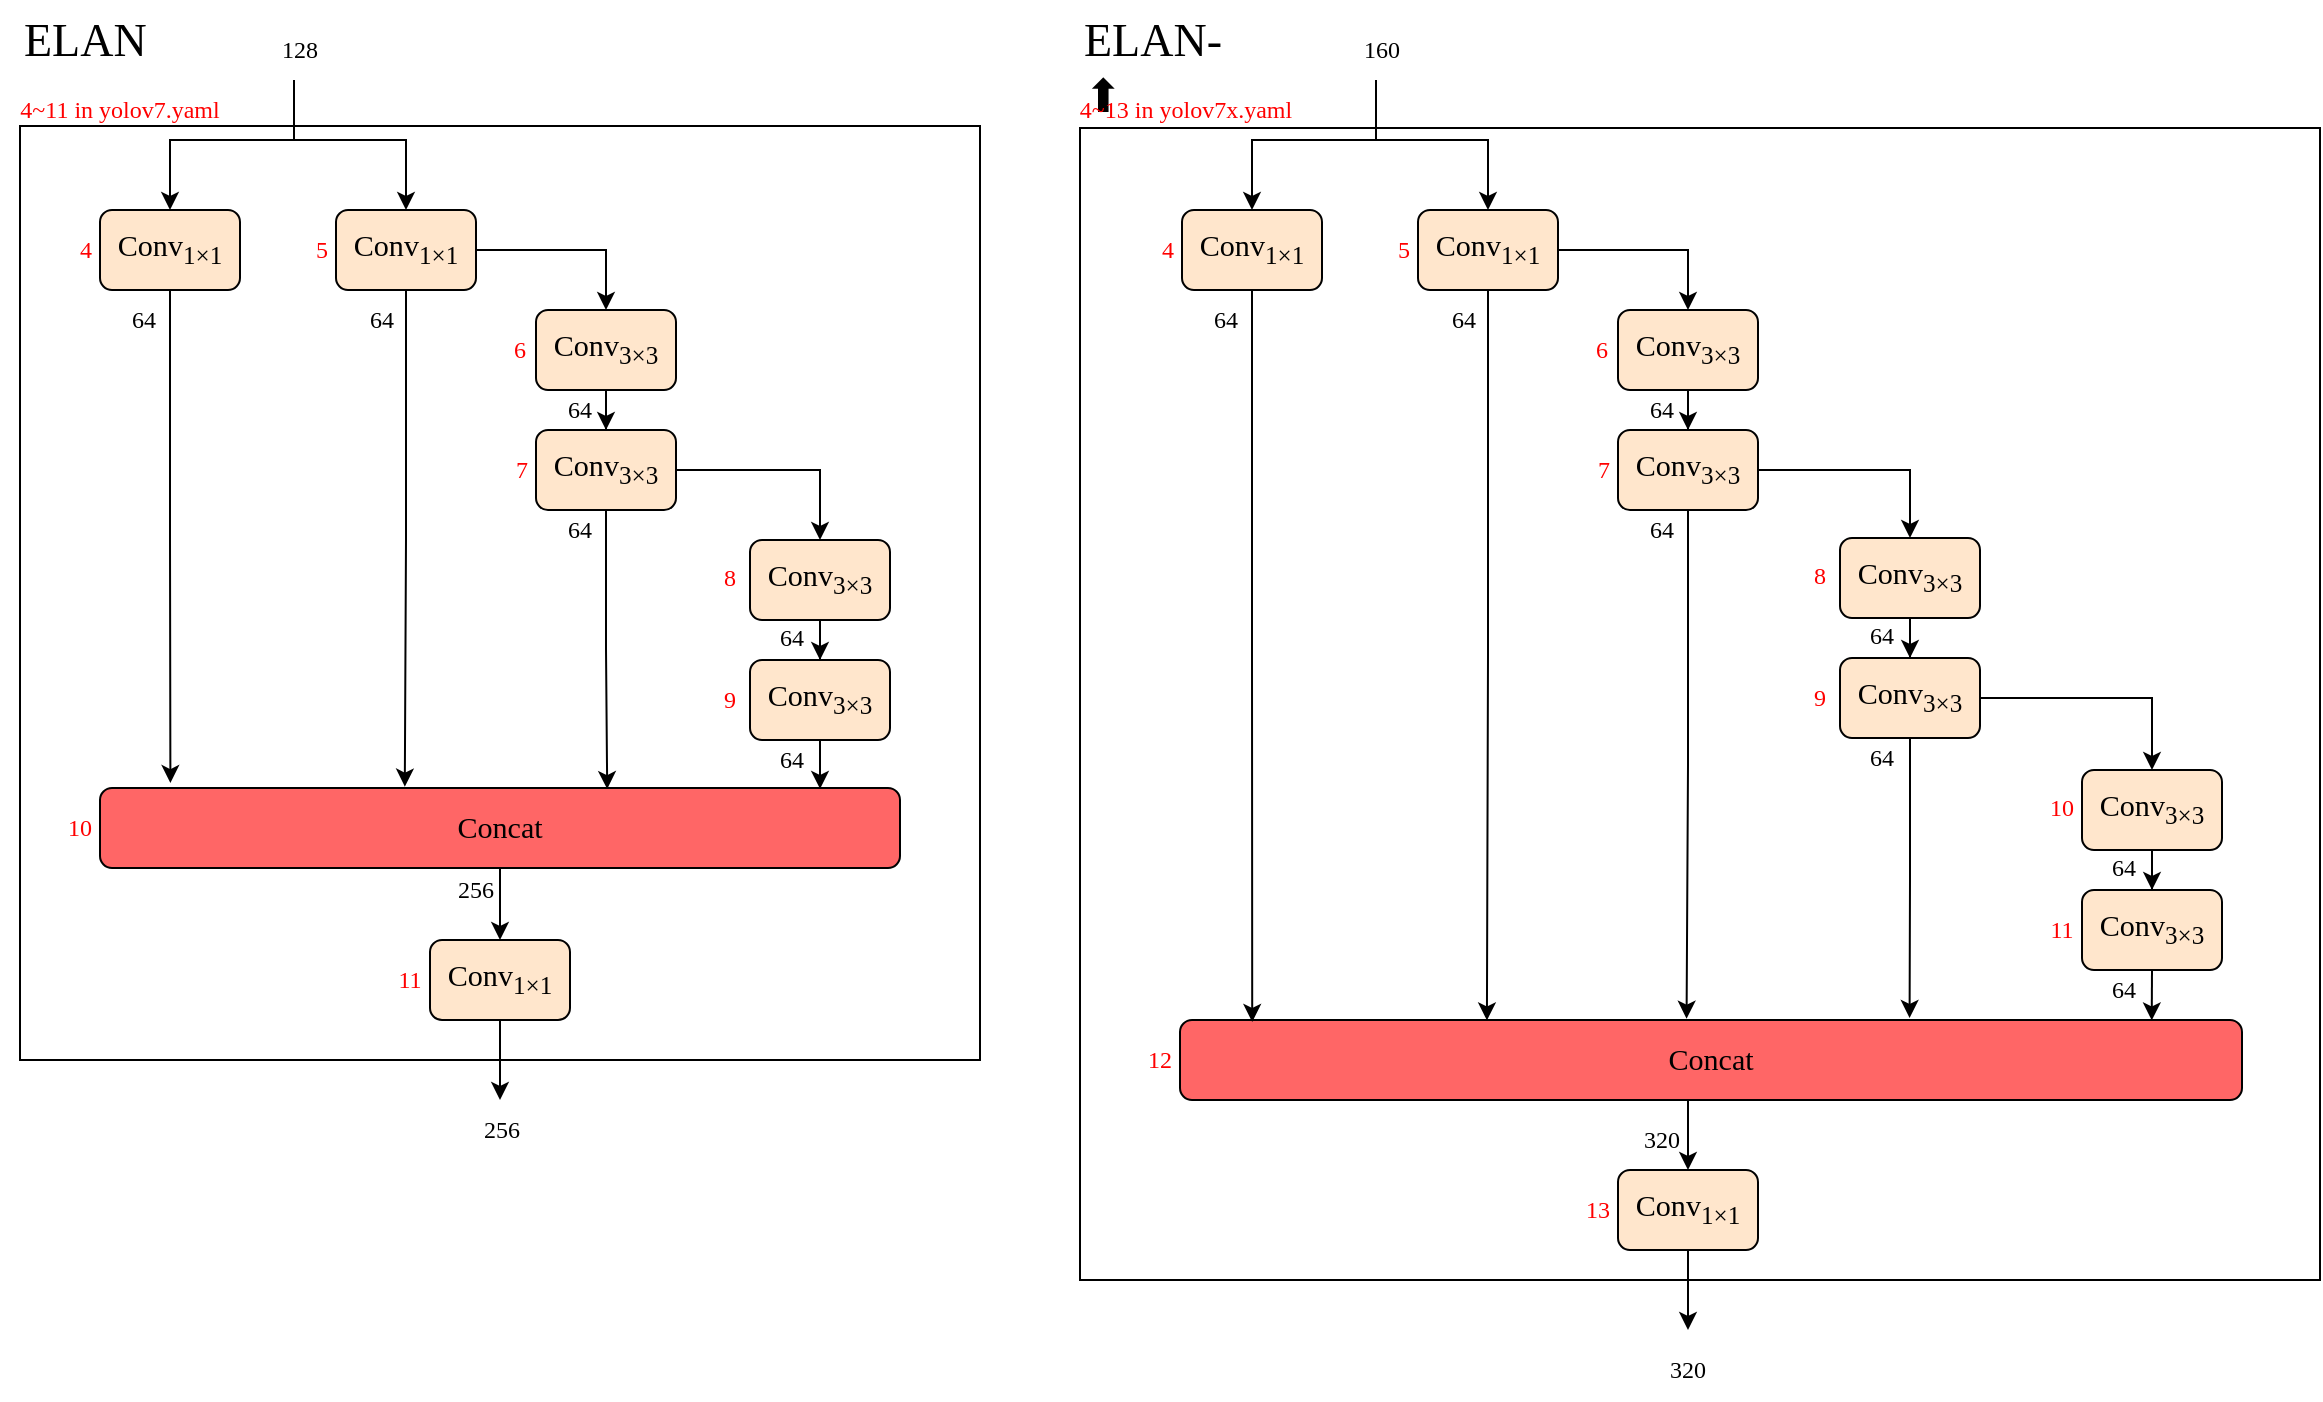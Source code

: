 <mxfile version="20.8.5" type="device"><diagram id="84CT3000xcKr2_I4wRWk" name="第 1 页"><mxGraphModel dx="1434" dy="-1592" grid="1" gridSize="10" guides="1" tooltips="1" connect="1" arrows="1" fold="1" page="1" pageScale="1" pageWidth="827" pageHeight="1169" math="0" shadow="0"><root><mxCell id="0"/><mxCell id="1" parent="0"/><mxCell id="ezVKnBQ7ZoQGs7d8VxDF-40" value="" style="rounded=0;whiteSpace=wrap;html=1;fontFamily=Times New Roman;" parent="1" vertex="1"><mxGeometry x="40" y="2483" width="480" height="467" as="geometry"/></mxCell><mxCell id="ezVKnBQ7ZoQGs7d8VxDF-2" value="" style="edgeStyle=orthogonalEdgeStyle;rounded=0;orthogonalLoop=1;jettySize=auto;html=1;exitX=0.5;exitY=1;exitDx=0;exitDy=0;fontFamily=Times New Roman;" parent="1" target="ezVKnBQ7ZoQGs7d8VxDF-4" edge="1"><mxGeometry relative="1" as="geometry"><mxPoint x="177" y="2460" as="sourcePoint"/><Array as="points"><mxPoint x="177" y="2490"/><mxPoint x="233" y="2490"/></Array></mxGeometry></mxCell><mxCell id="ezVKnBQ7ZoQGs7d8VxDF-3" value="&lt;div style=&quot;font-size: 11.3pt;&quot;&gt;&lt;span style=&quot;background-color: rgb(255, 230, 204);&quot;&gt;Conv&lt;sub&gt;1&lt;/sub&gt;&lt;/span&gt;&lt;sub&gt;×1&lt;/sub&gt;&lt;/div&gt;" style="rounded=1;whiteSpace=wrap;html=1;labelBackgroundColor=none;fontSize=23;fillColor=#FFE6CC;strokeColor=#000000;fontFamily=Times New Roman;" parent="1" vertex="1"><mxGeometry x="80" y="2525" width="70" height="40" as="geometry"/></mxCell><mxCell id="ezVKnBQ7ZoQGs7d8VxDF-4" value="&lt;div style=&quot;font-size: 11.3pt;&quot;&gt;&lt;span style=&quot;background-color: rgb(255, 230, 204);&quot;&gt;Conv&lt;/span&gt;&lt;sub style=&quot;border-color: var(--border-color);&quot;&gt;1&lt;/sub&gt;&lt;sub style=&quot;background-color: initial; border-color: var(--border-color);&quot;&gt;×1&lt;/sub&gt;&lt;/div&gt;" style="rounded=1;whiteSpace=wrap;html=1;labelBackgroundColor=none;fontSize=23;fillColor=#FFE6CC;strokeColor=#000000;fontFamily=Times New Roman;" parent="1" vertex="1"><mxGeometry x="198" y="2525" width="70" height="40" as="geometry"/></mxCell><mxCell id="ezVKnBQ7ZoQGs7d8VxDF-5" value="&lt;div style=&quot;font-size: 11.3pt;&quot;&gt;&lt;span style=&quot;background-color: rgb(255, 230, 204);&quot;&gt;Conv&lt;/span&gt;&lt;sub&gt;3×3&lt;/sub&gt;&lt;/div&gt;" style="rounded=1;whiteSpace=wrap;html=1;labelBackgroundColor=none;fontSize=23;fillColor=#FFE6CC;strokeColor=#000000;fontFamily=Times New Roman;" parent="1" vertex="1"><mxGeometry x="298" y="2575" width="70" height="40" as="geometry"/></mxCell><mxCell id="ezVKnBQ7ZoQGs7d8VxDF-6" value="" style="edgeStyle=orthogonalEdgeStyle;rounded=0;orthogonalLoop=1;jettySize=auto;html=1;fontFamily=Times New Roman;" parent="1" source="ezVKnBQ7ZoQGs7d8VxDF-4" target="ezVKnBQ7ZoQGs7d8VxDF-5" edge="1"><mxGeometry relative="1" as="geometry"/></mxCell><mxCell id="ezVKnBQ7ZoQGs7d8VxDF-7" style="edgeStyle=orthogonalEdgeStyle;rounded=0;orthogonalLoop=1;jettySize=auto;html=1;exitX=0.5;exitY=1;exitDx=0;exitDy=0;entryX=0.634;entryY=0.014;entryDx=0;entryDy=0;entryPerimeter=0;fontFamily=Times New Roman;" parent="1" source="ezVKnBQ7ZoQGs7d8VxDF-8" target="ezVKnBQ7ZoQGs7d8VxDF-24" edge="1"><mxGeometry relative="1" as="geometry"/></mxCell><mxCell id="ezVKnBQ7ZoQGs7d8VxDF-8" value="&lt;div style=&quot;font-size: 11.3pt;&quot;&gt;&lt;span style=&quot;background-color: rgb(255, 230, 204);&quot;&gt;Conv&lt;/span&gt;&lt;sub&gt;3×3&lt;/sub&gt;&lt;/div&gt;" style="rounded=1;whiteSpace=wrap;html=1;labelBackgroundColor=none;fontSize=23;fillColor=#FFE6CC;strokeColor=#000000;fontFamily=Times New Roman;" parent="1" vertex="1"><mxGeometry x="298" y="2635" width="70" height="40" as="geometry"/></mxCell><mxCell id="ezVKnBQ7ZoQGs7d8VxDF-9" value="" style="edgeStyle=orthogonalEdgeStyle;rounded=0;orthogonalLoop=1;jettySize=auto;html=1;fontFamily=Times New Roman;" parent="1" source="ezVKnBQ7ZoQGs7d8VxDF-5" target="ezVKnBQ7ZoQGs7d8VxDF-8" edge="1"><mxGeometry relative="1" as="geometry"/></mxCell><mxCell id="ezVKnBQ7ZoQGs7d8VxDF-10" value="&lt;div style=&quot;font-size: 11.3pt;&quot;&gt;&lt;span style=&quot;background-color: rgb(255, 230, 204);&quot;&gt;Conv&lt;/span&gt;&lt;sub&gt;3×3&lt;/sub&gt;&lt;/div&gt;" style="rounded=1;whiteSpace=wrap;html=1;labelBackgroundColor=none;fontSize=23;fillColor=#FFE6CC;strokeColor=#000000;fontFamily=Times New Roman;" parent="1" vertex="1"><mxGeometry x="405" y="2690" width="70" height="40" as="geometry"/></mxCell><mxCell id="ezVKnBQ7ZoQGs7d8VxDF-11" value="" style="edgeStyle=orthogonalEdgeStyle;rounded=0;orthogonalLoop=1;jettySize=auto;html=1;exitX=1;exitY=0.5;exitDx=0;exitDy=0;fontFamily=Times New Roman;" parent="1" source="ezVKnBQ7ZoQGs7d8VxDF-8" target="ezVKnBQ7ZoQGs7d8VxDF-10" edge="1"><mxGeometry relative="1" as="geometry"><mxPoint x="268" y="2726" as="sourcePoint"/></mxGeometry></mxCell><mxCell id="ezVKnBQ7ZoQGs7d8VxDF-13" value="" style="edgeStyle=orthogonalEdgeStyle;rounded=0;orthogonalLoop=1;jettySize=auto;html=1;exitX=0.5;exitY=1;exitDx=0;exitDy=0;fontFamily=Times New Roman;" parent="1" target="ezVKnBQ7ZoQGs7d8VxDF-3" edge="1"><mxGeometry relative="1" as="geometry"><mxPoint x="177" y="2460" as="sourcePoint"/><Array as="points"><mxPoint x="177" y="2490"/><mxPoint x="115" y="2490"/></Array></mxGeometry></mxCell><mxCell id="ezVKnBQ7ZoQGs7d8VxDF-14" value="&lt;font color=&quot;#ff0000&quot;&gt;6&lt;/font&gt;" style="text;html=1;strokeColor=none;fillColor=none;align=center;verticalAlign=middle;whiteSpace=wrap;rounded=0;fontFamily=Times New Roman;" parent="1" vertex="1"><mxGeometry x="280" y="2580" width="20" height="30" as="geometry"/></mxCell><mxCell id="ezVKnBQ7ZoQGs7d8VxDF-15" value="&lt;font color=&quot;#ff0000&quot;&gt;7&lt;/font&gt;" style="text;html=1;strokeColor=none;fillColor=none;align=center;verticalAlign=middle;whiteSpace=wrap;rounded=0;fontFamily=Times New Roman;" parent="1" vertex="1"><mxGeometry x="281" y="2640" width="20" height="30" as="geometry"/></mxCell><mxCell id="ezVKnBQ7ZoQGs7d8VxDF-16" value="&lt;font color=&quot;#ff0000&quot;&gt;8&lt;/font&gt;" style="text;html=1;strokeColor=none;fillColor=none;align=center;verticalAlign=middle;whiteSpace=wrap;rounded=0;fontFamily=Times New Roman;" parent="1" vertex="1"><mxGeometry x="385" y="2694" width="20" height="30" as="geometry"/></mxCell><mxCell id="ezVKnBQ7ZoQGs7d8VxDF-17" value="&lt;font color=&quot;#ff0000&quot;&gt;5&lt;/font&gt;" style="text;html=1;strokeColor=none;fillColor=none;align=center;verticalAlign=middle;whiteSpace=wrap;rounded=0;fontFamily=Times New Roman;" parent="1" vertex="1"><mxGeometry x="181" y="2530" width="20" height="30" as="geometry"/></mxCell><mxCell id="ezVKnBQ7ZoQGs7d8VxDF-18" value="&lt;font color=&quot;#ff0000&quot;&gt;4&lt;/font&gt;" style="text;html=1;strokeColor=none;fillColor=none;align=center;verticalAlign=middle;whiteSpace=wrap;rounded=0;fontFamily=Times New Roman;" parent="1" vertex="1"><mxGeometry x="63" y="2530" width="20" height="30" as="geometry"/></mxCell><mxCell id="ezVKnBQ7ZoQGs7d8VxDF-19" style="edgeStyle=orthogonalEdgeStyle;rounded=0;orthogonalLoop=1;jettySize=auto;html=1;exitX=0.5;exitY=1;exitDx=0;exitDy=0;entryX=0.915;entryY=0.011;entryDx=0;entryDy=0;entryPerimeter=0;fontFamily=Times New Roman;" parent="1" edge="1"><mxGeometry relative="1" as="geometry"><mxPoint x="434" y="2790" as="sourcePoint"/><mxPoint x="440" y="2814.44" as="targetPoint"/></mxGeometry></mxCell><mxCell id="ezVKnBQ7ZoQGs7d8VxDF-20" value="&lt;div style=&quot;font-size: 11.3pt;&quot;&gt;&lt;span style=&quot;background-color: rgb(255, 230, 204);&quot;&gt;Conv&lt;/span&gt;&lt;sub&gt;3×3&lt;/sub&gt;&lt;/div&gt;" style="rounded=1;whiteSpace=wrap;html=1;labelBackgroundColor=none;fontSize=23;fillColor=#FFE6CC;strokeColor=#000000;fontFamily=Times New Roman;" parent="1" vertex="1"><mxGeometry x="405" y="2750" width="70" height="40" as="geometry"/></mxCell><mxCell id="ezVKnBQ7ZoQGs7d8VxDF-21" value="" style="edgeStyle=orthogonalEdgeStyle;rounded=0;orthogonalLoop=1;jettySize=auto;html=1;fontFamily=Times New Roman;" parent="1" source="ezVKnBQ7ZoQGs7d8VxDF-10" target="ezVKnBQ7ZoQGs7d8VxDF-20" edge="1"><mxGeometry relative="1" as="geometry"/></mxCell><mxCell id="ezVKnBQ7ZoQGs7d8VxDF-22" value="&lt;font color=&quot;#ff0000&quot;&gt;9&lt;/font&gt;" style="text;html=1;strokeColor=none;fillColor=none;align=center;verticalAlign=middle;whiteSpace=wrap;rounded=0;fontFamily=Times New Roman;" parent="1" vertex="1"><mxGeometry x="385" y="2755" width="20" height="30" as="geometry"/></mxCell><mxCell id="ezVKnBQ7ZoQGs7d8VxDF-23" style="edgeStyle=orthogonalEdgeStyle;rounded=0;orthogonalLoop=1;jettySize=auto;html=1;exitX=0.5;exitY=1;exitDx=0;exitDy=0;entryX=0.5;entryY=0;entryDx=0;entryDy=0;fontFamily=Times New Roman;" parent="1" source="ezVKnBQ7ZoQGs7d8VxDF-24" target="ezVKnBQ7ZoQGs7d8VxDF-29" edge="1"><mxGeometry relative="1" as="geometry"/></mxCell><mxCell id="ezVKnBQ7ZoQGs7d8VxDF-24" value="&lt;div style=&quot;font-size: 11.3pt;&quot;&gt;&lt;span style=&quot;background-color: rgb(255, 102, 102);&quot;&gt;Concat&lt;/span&gt;&lt;/div&gt;" style="rounded=1;whiteSpace=wrap;html=1;labelBackgroundColor=none;fontSize=23;fillColor=#FF6666;fontFamily=Times New Roman;" parent="1" vertex="1"><mxGeometry x="80" y="2814" width="400" height="40" as="geometry"/></mxCell><mxCell id="ezVKnBQ7ZoQGs7d8VxDF-25" style="edgeStyle=orthogonalEdgeStyle;rounded=0;orthogonalLoop=1;jettySize=auto;html=1;exitX=0.5;exitY=1;exitDx=0;exitDy=0;entryX=0.088;entryY=-0.062;entryDx=0;entryDy=0;entryPerimeter=0;fontFamily=Times New Roman;" parent="1" source="ezVKnBQ7ZoQGs7d8VxDF-3" target="ezVKnBQ7ZoQGs7d8VxDF-24" edge="1"><mxGeometry relative="1" as="geometry"><mxPoint x="115" y="2780" as="targetPoint"/></mxGeometry></mxCell><mxCell id="ezVKnBQ7ZoQGs7d8VxDF-26" style="edgeStyle=orthogonalEdgeStyle;rounded=0;orthogonalLoop=1;jettySize=auto;html=1;exitX=0.5;exitY=1;exitDx=0;exitDy=0;entryX=0.381;entryY=-0.017;entryDx=0;entryDy=0;entryPerimeter=0;fontFamily=Times New Roman;" parent="1" source="ezVKnBQ7ZoQGs7d8VxDF-4" target="ezVKnBQ7ZoQGs7d8VxDF-24" edge="1"><mxGeometry relative="1" as="geometry"><mxPoint x="233" y="2780" as="targetPoint"/></mxGeometry></mxCell><mxCell id="ezVKnBQ7ZoQGs7d8VxDF-27" value="&lt;font color=&quot;#ff0000&quot;&gt;10&lt;/font&gt;" style="text;html=1;strokeColor=none;fillColor=none;align=center;verticalAlign=middle;whiteSpace=wrap;rounded=0;fontFamily=Times New Roman;" parent="1" vertex="1"><mxGeometry x="60" y="2819" width="20" height="30" as="geometry"/></mxCell><mxCell id="ezVKnBQ7ZoQGs7d8VxDF-28" style="edgeStyle=orthogonalEdgeStyle;rounded=0;orthogonalLoop=1;jettySize=auto;html=1;exitX=0.5;exitY=1;exitDx=0;exitDy=0;fontFamily=Times New Roman;" parent="1" source="ezVKnBQ7ZoQGs7d8VxDF-29" edge="1"><mxGeometry relative="1" as="geometry"><mxPoint x="280" y="2970" as="targetPoint"/></mxGeometry></mxCell><mxCell id="ezVKnBQ7ZoQGs7d8VxDF-29" value="&lt;div style=&quot;font-size: 11.3pt;&quot;&gt;&lt;span style=&quot;background-color: rgb(255, 230, 204);&quot;&gt;Conv&lt;/span&gt;&lt;sub style=&quot;background-color: initial; border-color: var(--border-color);&quot;&gt;1&lt;/sub&gt;&lt;sub style=&quot;background-color: initial; border-color: var(--border-color);&quot;&gt;×1&lt;/sub&gt;&lt;/div&gt;" style="rounded=1;whiteSpace=wrap;html=1;labelBackgroundColor=none;fontSize=23;fillColor=#FFE6CC;strokeColor=#000000;fontFamily=Times New Roman;" parent="1" vertex="1"><mxGeometry x="245" y="2890" width="70" height="40" as="geometry"/></mxCell><mxCell id="ezVKnBQ7ZoQGs7d8VxDF-30" value="&lt;font color=&quot;#ff0000&quot;&gt;11&lt;/font&gt;" style="text;html=1;strokeColor=none;fillColor=none;align=center;verticalAlign=middle;whiteSpace=wrap;rounded=0;fontFamily=Times New Roman;" parent="1" vertex="1"><mxGeometry x="225" y="2895" width="20" height="30" as="geometry"/></mxCell><mxCell id="ezVKnBQ7ZoQGs7d8VxDF-31" value="128" style="text;html=1;strokeColor=none;fillColor=none;align=center;verticalAlign=middle;whiteSpace=wrap;rounded=0;fontFamily=Times New Roman;" parent="1" vertex="1"><mxGeometry x="150" y="2430" width="60" height="30" as="geometry"/></mxCell><mxCell id="ezVKnBQ7ZoQGs7d8VxDF-32" value="64" style="text;html=1;strokeColor=none;fillColor=none;align=center;verticalAlign=middle;whiteSpace=wrap;rounded=0;fontFamily=Times New Roman;" parent="1" vertex="1"><mxGeometry x="72" y="2565" width="60" height="30" as="geometry"/></mxCell><mxCell id="ezVKnBQ7ZoQGs7d8VxDF-33" value="64" style="text;html=1;strokeColor=none;fillColor=none;align=center;verticalAlign=middle;whiteSpace=wrap;rounded=0;fontFamily=Times New Roman;" parent="1" vertex="1"><mxGeometry x="191" y="2565" width="60" height="30" as="geometry"/></mxCell><mxCell id="ezVKnBQ7ZoQGs7d8VxDF-34" value="64" style="text;html=1;strokeColor=none;fillColor=none;align=center;verticalAlign=middle;whiteSpace=wrap;rounded=0;fontFamily=Times New Roman;" parent="1" vertex="1"><mxGeometry x="290" y="2610" width="60" height="30" as="geometry"/></mxCell><mxCell id="ezVKnBQ7ZoQGs7d8VxDF-35" value="64" style="text;html=1;strokeColor=none;fillColor=none;align=center;verticalAlign=middle;whiteSpace=wrap;rounded=0;fontFamily=Times New Roman;" parent="1" vertex="1"><mxGeometry x="290" y="2670" width="60" height="30" as="geometry"/></mxCell><mxCell id="ezVKnBQ7ZoQGs7d8VxDF-36" value="64" style="text;html=1;strokeColor=none;fillColor=none;align=center;verticalAlign=middle;whiteSpace=wrap;rounded=0;fontFamily=Times New Roman;" parent="1" vertex="1"><mxGeometry x="396" y="2724" width="60" height="30" as="geometry"/></mxCell><mxCell id="ezVKnBQ7ZoQGs7d8VxDF-37" value="64" style="text;html=1;strokeColor=none;fillColor=none;align=center;verticalAlign=middle;whiteSpace=wrap;rounded=0;fontFamily=Times New Roman;" parent="1" vertex="1"><mxGeometry x="396" y="2785" width="60" height="30" as="geometry"/></mxCell><mxCell id="ezVKnBQ7ZoQGs7d8VxDF-38" value="256" style="text;html=1;strokeColor=none;fillColor=none;align=center;verticalAlign=middle;whiteSpace=wrap;rounded=0;fontFamily=Times New Roman;" parent="1" vertex="1"><mxGeometry x="238" y="2850" width="60" height="30" as="geometry"/></mxCell><mxCell id="ezVKnBQ7ZoQGs7d8VxDF-39" value="256" style="text;html=1;strokeColor=none;fillColor=none;align=center;verticalAlign=middle;whiteSpace=wrap;rounded=0;fontFamily=Times New Roman;" parent="1" vertex="1"><mxGeometry x="251" y="2970" width="60" height="30" as="geometry"/></mxCell><mxCell id="ezVKnBQ7ZoQGs7d8VxDF-42" value="&lt;span style=&quot;color: rgb(0, 0, 0); font-size: 23px; font-style: normal; font-variant-ligatures: normal; font-variant-caps: normal; font-weight: 400; letter-spacing: normal; orphans: 2; text-align: center; text-indent: 0px; text-transform: none; widows: 2; word-spacing: 0px; -webkit-text-stroke-width: 0px; text-decoration-thickness: initial; text-decoration-style: initial; text-decoration-color: initial; float: none; display: inline !important;&quot;&gt;ELAN&lt;/span&gt;" style="text;whiteSpace=wrap;html=1;fontFamily=Times New Roman;" parent="1" vertex="1"><mxGeometry x="40" y="2420" width="90" height="50" as="geometry"/></mxCell><mxCell id="FoFJQDh98Hr-Y1yLR44T-1" value="" style="rounded=0;whiteSpace=wrap;html=1;fontFamily=Times New Roman;" parent="1" vertex="1"><mxGeometry x="570" y="2484" width="620" height="576" as="geometry"/></mxCell><mxCell id="FoFJQDh98Hr-Y1yLR44T-3" value="" style="edgeStyle=orthogonalEdgeStyle;rounded=0;orthogonalLoop=1;jettySize=auto;html=1;exitX=0.5;exitY=1;exitDx=0;exitDy=0;fontFamily=Times New Roman;" parent="1" target="FoFJQDh98Hr-Y1yLR44T-5" edge="1"><mxGeometry relative="1" as="geometry"><mxPoint x="718" y="2460" as="sourcePoint"/><Array as="points"><mxPoint x="718" y="2490"/><mxPoint x="774" y="2490"/></Array></mxGeometry></mxCell><mxCell id="FoFJQDh98Hr-Y1yLR44T-4" value="&lt;div style=&quot;font-size: 11.3pt;&quot;&gt;&lt;span style=&quot;background-color: rgb(255, 230, 204);&quot;&gt;Conv&lt;sub&gt;1&lt;/sub&gt;&lt;/span&gt;&lt;sub&gt;×1&lt;/sub&gt;&lt;/div&gt;" style="rounded=1;whiteSpace=wrap;html=1;labelBackgroundColor=none;fontSize=23;fillColor=#FFE6CC;strokeColor=#000000;fontFamily=Times New Roman;" parent="1" vertex="1"><mxGeometry x="621" y="2525" width="70" height="40" as="geometry"/></mxCell><mxCell id="FoFJQDh98Hr-Y1yLR44T-5" value="&lt;div style=&quot;font-size: 11.3pt;&quot;&gt;&lt;span style=&quot;background-color: rgb(255, 230, 204);&quot;&gt;Conv&lt;/span&gt;&lt;sub style=&quot;border-color: var(--border-color);&quot;&gt;1&lt;/sub&gt;&lt;sub style=&quot;background-color: initial; border-color: var(--border-color);&quot;&gt;×1&lt;/sub&gt;&lt;/div&gt;" style="rounded=1;whiteSpace=wrap;html=1;labelBackgroundColor=none;fontSize=23;fillColor=#FFE6CC;strokeColor=#000000;fontFamily=Times New Roman;" parent="1" vertex="1"><mxGeometry x="739" y="2525" width="70" height="40" as="geometry"/></mxCell><mxCell id="FoFJQDh98Hr-Y1yLR44T-6" value="&lt;div style=&quot;font-size: 11.3pt;&quot;&gt;&lt;span style=&quot;background-color: rgb(255, 230, 204);&quot;&gt;Conv&lt;/span&gt;&lt;sub&gt;3×3&lt;/sub&gt;&lt;/div&gt;" style="rounded=1;whiteSpace=wrap;html=1;labelBackgroundColor=none;fontSize=23;fillColor=#FFE6CC;strokeColor=#000000;fontFamily=Times New Roman;" parent="1" vertex="1"><mxGeometry x="839" y="2575" width="70" height="40" as="geometry"/></mxCell><mxCell id="FoFJQDh98Hr-Y1yLR44T-7" value="" style="edgeStyle=orthogonalEdgeStyle;rounded=0;orthogonalLoop=1;jettySize=auto;html=1;fontFamily=Times New Roman;" parent="1" source="FoFJQDh98Hr-Y1yLR44T-5" target="FoFJQDh98Hr-Y1yLR44T-6" edge="1"><mxGeometry relative="1" as="geometry"/></mxCell><mxCell id="FoFJQDh98Hr-Y1yLR44T-8" style="edgeStyle=orthogonalEdgeStyle;rounded=0;orthogonalLoop=1;jettySize=auto;html=1;exitX=0.5;exitY=1;exitDx=0;exitDy=0;entryX=0.477;entryY=-0.016;entryDx=0;entryDy=0;entryPerimeter=0;fontFamily=Times New Roman;" parent="1" source="FoFJQDh98Hr-Y1yLR44T-9" target="FoFJQDh98Hr-Y1yLR44T-26" edge="1"><mxGeometry relative="1" as="geometry"/></mxCell><mxCell id="FoFJQDh98Hr-Y1yLR44T-9" value="&lt;div style=&quot;font-size: 11.3pt;&quot;&gt;&lt;span style=&quot;background-color: rgb(255, 230, 204);&quot;&gt;Conv&lt;/span&gt;&lt;sub&gt;3×3&lt;/sub&gt;&lt;/div&gt;" style="rounded=1;whiteSpace=wrap;html=1;labelBackgroundColor=none;fontSize=23;fillColor=#FFE6CC;strokeColor=#000000;fontFamily=Times New Roman;" parent="1" vertex="1"><mxGeometry x="839" y="2635" width="70" height="40" as="geometry"/></mxCell><mxCell id="FoFJQDh98Hr-Y1yLR44T-10" value="" style="edgeStyle=orthogonalEdgeStyle;rounded=0;orthogonalLoop=1;jettySize=auto;html=1;fontFamily=Times New Roman;" parent="1" source="FoFJQDh98Hr-Y1yLR44T-6" target="FoFJQDh98Hr-Y1yLR44T-9" edge="1"><mxGeometry relative="1" as="geometry"/></mxCell><mxCell id="FoFJQDh98Hr-Y1yLR44T-11" value="&lt;div style=&quot;font-size: 11.3pt;&quot;&gt;&lt;span style=&quot;background-color: rgb(255, 230, 204);&quot;&gt;Conv&lt;/span&gt;&lt;sub&gt;3×3&lt;/sub&gt;&lt;/div&gt;" style="rounded=1;whiteSpace=wrap;html=1;labelBackgroundColor=none;fontSize=23;fillColor=#FFE6CC;strokeColor=#000000;fontFamily=Times New Roman;" parent="1" vertex="1"><mxGeometry x="950" y="2689" width="70" height="40" as="geometry"/></mxCell><mxCell id="FoFJQDh98Hr-Y1yLR44T-12" value="" style="edgeStyle=orthogonalEdgeStyle;rounded=0;orthogonalLoop=1;jettySize=auto;html=1;exitX=1;exitY=0.5;exitDx=0;exitDy=0;fontFamily=Times New Roman;" parent="1" source="FoFJQDh98Hr-Y1yLR44T-9" target="FoFJQDh98Hr-Y1yLR44T-11" edge="1"><mxGeometry relative="1" as="geometry"><mxPoint x="809" y="2726" as="sourcePoint"/></mxGeometry></mxCell><mxCell id="FoFJQDh98Hr-Y1yLR44T-14" value="" style="edgeStyle=orthogonalEdgeStyle;rounded=0;orthogonalLoop=1;jettySize=auto;html=1;exitX=0.5;exitY=1;exitDx=0;exitDy=0;fontFamily=Times New Roman;" parent="1" target="FoFJQDh98Hr-Y1yLR44T-4" edge="1"><mxGeometry relative="1" as="geometry"><mxPoint x="718" y="2460" as="sourcePoint"/><Array as="points"><mxPoint x="718" y="2490"/><mxPoint x="656" y="2490"/></Array></mxGeometry></mxCell><mxCell id="FoFJQDh98Hr-Y1yLR44T-15" value="&lt;font color=&quot;#ff0000&quot;&gt;6&lt;/font&gt;" style="text;html=1;strokeColor=none;fillColor=none;align=center;verticalAlign=middle;whiteSpace=wrap;rounded=0;fontFamily=Times New Roman;" parent="1" vertex="1"><mxGeometry x="821" y="2580" width="20" height="30" as="geometry"/></mxCell><mxCell id="FoFJQDh98Hr-Y1yLR44T-16" value="&lt;font color=&quot;#ff0000&quot;&gt;7&lt;/font&gt;" style="text;html=1;strokeColor=none;fillColor=none;align=center;verticalAlign=middle;whiteSpace=wrap;rounded=0;fontFamily=Times New Roman;" parent="1" vertex="1"><mxGeometry x="822" y="2640" width="20" height="30" as="geometry"/></mxCell><mxCell id="FoFJQDh98Hr-Y1yLR44T-17" value="&lt;font color=&quot;#ff0000&quot;&gt;8&lt;/font&gt;" style="text;html=1;strokeColor=none;fillColor=none;align=center;verticalAlign=middle;whiteSpace=wrap;rounded=0;fontFamily=Times New Roman;" parent="1" vertex="1"><mxGeometry x="930" y="2693" width="20" height="30" as="geometry"/></mxCell><mxCell id="FoFJQDh98Hr-Y1yLR44T-18" value="&lt;font color=&quot;#ff0000&quot;&gt;5&lt;/font&gt;" style="text;html=1;strokeColor=none;fillColor=none;align=center;verticalAlign=middle;whiteSpace=wrap;rounded=0;fontFamily=Times New Roman;" parent="1" vertex="1"><mxGeometry x="722" y="2530" width="20" height="30" as="geometry"/></mxCell><mxCell id="FoFJQDh98Hr-Y1yLR44T-19" value="&lt;font color=&quot;#ff0000&quot;&gt;4&lt;/font&gt;" style="text;html=1;strokeColor=none;fillColor=none;align=center;verticalAlign=middle;whiteSpace=wrap;rounded=0;fontFamily=Times New Roman;" parent="1" vertex="1"><mxGeometry x="604" y="2530" width="20" height="30" as="geometry"/></mxCell><mxCell id="FoFJQDh98Hr-Y1yLR44T-20" style="edgeStyle=orthogonalEdgeStyle;rounded=0;orthogonalLoop=1;jettySize=auto;html=1;exitX=0.5;exitY=1;exitDx=0;exitDy=0;entryX=0.687;entryY=-0.025;entryDx=0;entryDy=0;entryPerimeter=0;fontFamily=Times New Roman;" parent="1" source="FoFJQDh98Hr-Y1yLR44T-22" target="FoFJQDh98Hr-Y1yLR44T-26" edge="1"><mxGeometry relative="1" as="geometry"><mxPoint x="985" y="2805" as="sourcePoint"/></mxGeometry></mxCell><mxCell id="FoFJQDh98Hr-Y1yLR44T-21" style="edgeStyle=orthogonalEdgeStyle;rounded=0;orthogonalLoop=1;jettySize=auto;html=1;exitX=1;exitY=0.5;exitDx=0;exitDy=0;fontFamily=Times New Roman;" parent="1" source="FoFJQDh98Hr-Y1yLR44T-22" target="FoFJQDh98Hr-Y1yLR44T-42" edge="1"><mxGeometry relative="1" as="geometry"/></mxCell><mxCell id="FoFJQDh98Hr-Y1yLR44T-22" value="&lt;div style=&quot;font-size: 11.3pt;&quot;&gt;&lt;span style=&quot;background-color: rgb(255, 230, 204);&quot;&gt;Conv&lt;/span&gt;&lt;sub&gt;3×3&lt;/sub&gt;&lt;/div&gt;" style="rounded=1;whiteSpace=wrap;html=1;labelBackgroundColor=none;fontSize=23;fillColor=#FFE6CC;strokeColor=#000000;fontFamily=Times New Roman;" parent="1" vertex="1"><mxGeometry x="950" y="2749" width="70" height="40" as="geometry"/></mxCell><mxCell id="FoFJQDh98Hr-Y1yLR44T-23" value="" style="edgeStyle=orthogonalEdgeStyle;rounded=0;orthogonalLoop=1;jettySize=auto;html=1;fontFamily=Times New Roman;" parent="1" source="FoFJQDh98Hr-Y1yLR44T-11" target="FoFJQDh98Hr-Y1yLR44T-22" edge="1"><mxGeometry relative="1" as="geometry"/></mxCell><mxCell id="FoFJQDh98Hr-Y1yLR44T-24" value="&lt;font color=&quot;#ff0000&quot;&gt;9&lt;/font&gt;" style="text;html=1;strokeColor=none;fillColor=none;align=center;verticalAlign=middle;whiteSpace=wrap;rounded=0;fontFamily=Times New Roman;" parent="1" vertex="1"><mxGeometry x="930" y="2754" width="20" height="30" as="geometry"/></mxCell><mxCell id="FoFJQDh98Hr-Y1yLR44T-25" style="edgeStyle=orthogonalEdgeStyle;rounded=0;orthogonalLoop=1;jettySize=auto;html=1;exitX=0.5;exitY=1;exitDx=0;exitDy=0;entryX=0.5;entryY=0;entryDx=0;entryDy=0;fontFamily=Times New Roman;" parent="1" source="FoFJQDh98Hr-Y1yLR44T-26" target="FoFJQDh98Hr-Y1yLR44T-31" edge="1"><mxGeometry relative="1" as="geometry"/></mxCell><mxCell id="FoFJQDh98Hr-Y1yLR44T-26" value="&lt;div style=&quot;font-size: 11.3pt;&quot;&gt;&lt;span style=&quot;background-color: rgb(255, 102, 102);&quot;&gt;Concat&lt;/span&gt;&lt;/div&gt;" style="rounded=1;whiteSpace=wrap;html=1;labelBackgroundColor=none;fontSize=23;fillColor=#FF6666;fontFamily=Times New Roman;" parent="1" vertex="1"><mxGeometry x="620" y="2930" width="531" height="40" as="geometry"/></mxCell><mxCell id="FoFJQDh98Hr-Y1yLR44T-27" style="edgeStyle=orthogonalEdgeStyle;rounded=0;orthogonalLoop=1;jettySize=auto;html=1;exitX=0.5;exitY=1;exitDx=0;exitDy=0;fontFamily=Times New Roman;entryX=0.068;entryY=0.025;entryDx=0;entryDy=0;entryPerimeter=0;" parent="1" source="FoFJQDh98Hr-Y1yLR44T-4" edge="1" target="FoFJQDh98Hr-Y1yLR44T-26"><mxGeometry relative="1" as="geometry"><mxPoint x="657.0" y="2930" as="targetPoint"/></mxGeometry></mxCell><mxCell id="FoFJQDh98Hr-Y1yLR44T-28" style="edgeStyle=orthogonalEdgeStyle;rounded=0;orthogonalLoop=1;jettySize=auto;html=1;exitX=0.5;exitY=1;exitDx=0;exitDy=0;entryX=0.289;entryY=0.005;entryDx=0;entryDy=0;entryPerimeter=0;fontFamily=Times New Roman;" parent="1" source="FoFJQDh98Hr-Y1yLR44T-5" target="FoFJQDh98Hr-Y1yLR44T-26" edge="1"><mxGeometry relative="1" as="geometry"><mxPoint x="774" y="2780" as="targetPoint"/></mxGeometry></mxCell><mxCell id="FoFJQDh98Hr-Y1yLR44T-29" value="&lt;font color=&quot;#ff0000&quot;&gt;12&lt;/font&gt;" style="text;html=1;strokeColor=none;fillColor=none;align=center;verticalAlign=middle;whiteSpace=wrap;rounded=0;fontFamily=Times New Roman;" parent="1" vertex="1"><mxGeometry x="600" y="2935" width="20" height="30" as="geometry"/></mxCell><mxCell id="FoFJQDh98Hr-Y1yLR44T-30" style="edgeStyle=orthogonalEdgeStyle;rounded=0;orthogonalLoop=1;jettySize=auto;html=1;exitX=0.5;exitY=1;exitDx=0;exitDy=0;fontFamily=Times New Roman;" parent="1" source="FoFJQDh98Hr-Y1yLR44T-31" edge="1"><mxGeometry relative="1" as="geometry"><mxPoint x="874" y="3085" as="targetPoint"/></mxGeometry></mxCell><mxCell id="FoFJQDh98Hr-Y1yLR44T-31" value="&lt;div style=&quot;font-size: 11.3pt;&quot;&gt;&lt;span style=&quot;background-color: rgb(255, 230, 204);&quot;&gt;Conv&lt;/span&gt;&lt;sub style=&quot;background-color: initial; border-color: var(--border-color);&quot;&gt;1&lt;/sub&gt;&lt;sub style=&quot;background-color: initial; border-color: var(--border-color);&quot;&gt;×1&lt;/sub&gt;&lt;/div&gt;" style="rounded=1;whiteSpace=wrap;html=1;labelBackgroundColor=none;fontSize=23;fillColor=#FFE6CC;strokeColor=#000000;fontFamily=Times New Roman;" parent="1" vertex="1"><mxGeometry x="839" y="3005" width="70" height="40" as="geometry"/></mxCell><mxCell id="FoFJQDh98Hr-Y1yLR44T-32" value="&lt;font color=&quot;#ff0000&quot;&gt;13&lt;/font&gt;" style="text;html=1;strokeColor=none;fillColor=none;align=center;verticalAlign=middle;whiteSpace=wrap;rounded=0;fontFamily=Times New Roman;" parent="1" vertex="1"><mxGeometry x="819" y="3010" width="20" height="30" as="geometry"/></mxCell><mxCell id="FoFJQDh98Hr-Y1yLR44T-33" value="160" style="text;html=1;strokeColor=none;fillColor=none;align=center;verticalAlign=middle;whiteSpace=wrap;rounded=0;fontFamily=Times New Roman;" parent="1" vertex="1"><mxGeometry x="691" y="2430" width="60" height="30" as="geometry"/></mxCell><mxCell id="FoFJQDh98Hr-Y1yLR44T-34" value="64" style="text;html=1;strokeColor=none;fillColor=none;align=center;verticalAlign=middle;whiteSpace=wrap;rounded=0;fontFamily=Times New Roman;" parent="1" vertex="1"><mxGeometry x="613" y="2565" width="60" height="30" as="geometry"/></mxCell><mxCell id="FoFJQDh98Hr-Y1yLR44T-35" value="64" style="text;html=1;strokeColor=none;fillColor=none;align=center;verticalAlign=middle;whiteSpace=wrap;rounded=0;fontFamily=Times New Roman;" parent="1" vertex="1"><mxGeometry x="732" y="2565" width="60" height="30" as="geometry"/></mxCell><mxCell id="FoFJQDh98Hr-Y1yLR44T-36" value="64" style="text;html=1;strokeColor=none;fillColor=none;align=center;verticalAlign=middle;whiteSpace=wrap;rounded=0;fontFamily=Times New Roman;" parent="1" vertex="1"><mxGeometry x="831" y="2610" width="60" height="30" as="geometry"/></mxCell><mxCell id="FoFJQDh98Hr-Y1yLR44T-37" value="64" style="text;html=1;strokeColor=none;fillColor=none;align=center;verticalAlign=middle;whiteSpace=wrap;rounded=0;fontFamily=Times New Roman;" parent="1" vertex="1"><mxGeometry x="831" y="2670" width="60" height="30" as="geometry"/></mxCell><mxCell id="FoFJQDh98Hr-Y1yLR44T-38" value="64" style="text;html=1;strokeColor=none;fillColor=none;align=center;verticalAlign=middle;whiteSpace=wrap;rounded=0;fontFamily=Times New Roman;" parent="1" vertex="1"><mxGeometry x="941" y="2723" width="60" height="30" as="geometry"/></mxCell><mxCell id="FoFJQDh98Hr-Y1yLR44T-39" value="64" style="text;html=1;strokeColor=none;fillColor=none;align=center;verticalAlign=middle;whiteSpace=wrap;rounded=0;fontFamily=Times New Roman;" parent="1" vertex="1"><mxGeometry x="941" y="2784" width="60" height="30" as="geometry"/></mxCell><mxCell id="FoFJQDh98Hr-Y1yLR44T-40" value="320" style="text;html=1;strokeColor=none;fillColor=none;align=center;verticalAlign=middle;whiteSpace=wrap;rounded=0;fontFamily=Times New Roman;" parent="1" vertex="1"><mxGeometry x="831" y="2975" width="60" height="30" as="geometry"/></mxCell><mxCell id="FoFJQDh98Hr-Y1yLR44T-41" value="320" style="text;html=1;strokeColor=none;fillColor=none;align=center;verticalAlign=middle;whiteSpace=wrap;rounded=0;fontFamily=Times New Roman;" parent="1" vertex="1"><mxGeometry x="844" y="3090" width="60" height="30" as="geometry"/></mxCell><mxCell id="FoFJQDh98Hr-Y1yLR44T-42" value="&lt;div style=&quot;font-size: 11.3pt;&quot;&gt;&lt;span style=&quot;background-color: rgb(255, 230, 204);&quot;&gt;Conv&lt;/span&gt;&lt;sub&gt;3×3&lt;/sub&gt;&lt;/div&gt;" style="rounded=1;whiteSpace=wrap;html=1;labelBackgroundColor=none;fontSize=23;fillColor=#FFE6CC;strokeColor=#000000;fontFamily=Times New Roman;" parent="1" vertex="1"><mxGeometry x="1071" y="2805" width="70" height="40" as="geometry"/></mxCell><mxCell id="FoFJQDh98Hr-Y1yLR44T-43" value="&lt;font color=&quot;#ff0000&quot;&gt;10&lt;/font&gt;" style="text;html=1;strokeColor=none;fillColor=none;align=center;verticalAlign=middle;whiteSpace=wrap;rounded=0;fontFamily=Times New Roman;" parent="1" vertex="1"><mxGeometry x="1051" y="2809" width="20" height="30" as="geometry"/></mxCell><mxCell id="FoFJQDh98Hr-Y1yLR44T-44" style="edgeStyle=orthogonalEdgeStyle;rounded=0;orthogonalLoop=1;jettySize=auto;html=1;exitX=0.5;exitY=1;exitDx=0;exitDy=0;entryX=0.915;entryY=0.005;entryDx=0;entryDy=0;entryPerimeter=0;fontFamily=Times New Roman;" parent="1" source="FoFJQDh98Hr-Y1yLR44T-45" target="FoFJQDh98Hr-Y1yLR44T-26" edge="1"><mxGeometry relative="1" as="geometry"/></mxCell><mxCell id="FoFJQDh98Hr-Y1yLR44T-45" value="&lt;div style=&quot;font-size: 11.3pt;&quot;&gt;&lt;span style=&quot;background-color: rgb(255, 230, 204);&quot;&gt;Conv&lt;/span&gt;&lt;sub&gt;3×3&lt;/sub&gt;&lt;/div&gt;" style="rounded=1;whiteSpace=wrap;html=1;labelBackgroundColor=none;fontSize=23;fillColor=#FFE6CC;strokeColor=#000000;fontFamily=Times New Roman;" parent="1" vertex="1"><mxGeometry x="1071" y="2865" width="70" height="40" as="geometry"/></mxCell><mxCell id="FoFJQDh98Hr-Y1yLR44T-46" value="" style="edgeStyle=orthogonalEdgeStyle;rounded=0;orthogonalLoop=1;jettySize=auto;html=1;fontFamily=Times New Roman;" parent="1" source="FoFJQDh98Hr-Y1yLR44T-42" target="FoFJQDh98Hr-Y1yLR44T-45" edge="1"><mxGeometry relative="1" as="geometry"/></mxCell><mxCell id="FoFJQDh98Hr-Y1yLR44T-47" value="&lt;font color=&quot;#ff0000&quot;&gt;11&lt;/font&gt;" style="text;html=1;strokeColor=none;fillColor=none;align=center;verticalAlign=middle;whiteSpace=wrap;rounded=0;fontFamily=Times New Roman;" parent="1" vertex="1"><mxGeometry x="1051" y="2870" width="20" height="30" as="geometry"/></mxCell><mxCell id="FoFJQDh98Hr-Y1yLR44T-48" value="64" style="text;html=1;strokeColor=none;fillColor=none;align=center;verticalAlign=middle;whiteSpace=wrap;rounded=0;fontFamily=Times New Roman;" parent="1" vertex="1"><mxGeometry x="1062" y="2839" width="60" height="30" as="geometry"/></mxCell><mxCell id="FoFJQDh98Hr-Y1yLR44T-49" value="64" style="text;html=1;strokeColor=none;fillColor=none;align=center;verticalAlign=middle;whiteSpace=wrap;rounded=0;fontFamily=Times New Roman;" parent="1" vertex="1"><mxGeometry x="1062" y="2900" width="60" height="30" as="geometry"/></mxCell><mxCell id="FoFJQDh98Hr-Y1yLR44T-50" value="&lt;span style=&quot;color: rgb(0, 0, 0); font-size: 23px; font-style: normal; font-variant-ligatures: normal; font-variant-caps: normal; font-weight: 400; letter-spacing: normal; orphans: 2; text-align: center; text-indent: 0px; text-transform: none; widows: 2; word-spacing: 0px; -webkit-text-stroke-width: 0px; text-decoration-thickness: initial; text-decoration-style: initial; text-decoration-color: initial; float: none; display: inline !important;&quot;&gt;ELAN-⬆&lt;/span&gt;" style="text;whiteSpace=wrap;html=1;fontSize=23;fontFamily=Times New Roman;fontColor=#000000;" parent="1" vertex="1"><mxGeometry x="570" y="2420" width="90" height="40" as="geometry"/></mxCell><mxCell id="FoFJQDh98Hr-Y1yLR44T-51" value="&lt;font color=&quot;#ff0000&quot;&gt;4~13 in yolov7x.yaml&lt;/font&gt;" style="text;html=1;strokeColor=none;fillColor=none;align=center;verticalAlign=middle;whiteSpace=wrap;rounded=0;fontFamily=Times New Roman;" parent="1" vertex="1"><mxGeometry x="563" y="2460" width="120" height="30" as="geometry"/></mxCell><mxCell id="FoFJQDh98Hr-Y1yLR44T-52" value="&lt;font color=&quot;#ff0000&quot;&gt;4~11 in yolov7.yaml&lt;/font&gt;" style="text;html=1;strokeColor=none;fillColor=none;align=center;verticalAlign=middle;whiteSpace=wrap;rounded=0;fontFamily=Times New Roman;" parent="1" vertex="1"><mxGeometry x="30" y="2460" width="120" height="30" as="geometry"/></mxCell></root></mxGraphModel></diagram></mxfile>